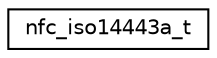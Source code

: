 digraph "Graphical Class Hierarchy"
{
 // LATEX_PDF_SIZE
  edge [fontname="Helvetica",fontsize="10",labelfontname="Helvetica",labelfontsize="10"];
  node [fontname="Helvetica",fontsize="10",shape=record];
  rankdir="LR";
  Node0 [label="nfc_iso14443a_t",height=0.2,width=0.4,color="black", fillcolor="white", style="filled",URL="$structnfc__iso14443a__t.html",tooltip="ISO14443A tag description."];
}
